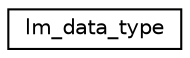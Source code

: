 digraph "Graphical Class Hierarchy"
{
 // LATEX_PDF_SIZE
  edge [fontname="Helvetica",fontsize="10",labelfontname="Helvetica",labelfontsize="10"];
  node [fontname="Helvetica",fontsize="10",shape=record];
  rankdir="LR";
  Node0 [label="lm_data_type",height=0.2,width=0.4,color="black", fillcolor="white", style="filled",URL="$structmoja_1_1modules_1_1cbm_1_1lm__data__type.html",tooltip=" "];
}
